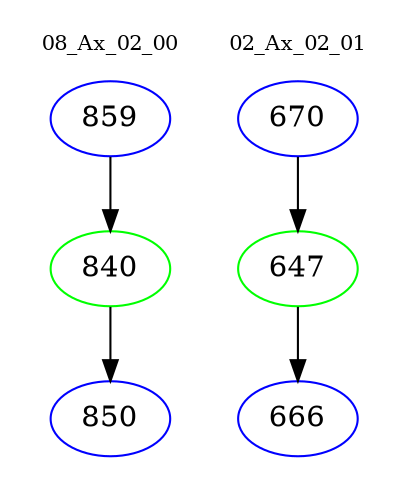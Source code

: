 digraph{
subgraph cluster_0 {
color = white
label = "08_Ax_02_00";
fontsize=10;
T0_859 [label="859", color="blue"]
T0_859 -> T0_840 [color="black"]
T0_840 [label="840", color="green"]
T0_840 -> T0_850 [color="black"]
T0_850 [label="850", color="blue"]
}
subgraph cluster_1 {
color = white
label = "02_Ax_02_01";
fontsize=10;
T1_670 [label="670", color="blue"]
T1_670 -> T1_647 [color="black"]
T1_647 [label="647", color="green"]
T1_647 -> T1_666 [color="black"]
T1_666 [label="666", color="blue"]
}
}
